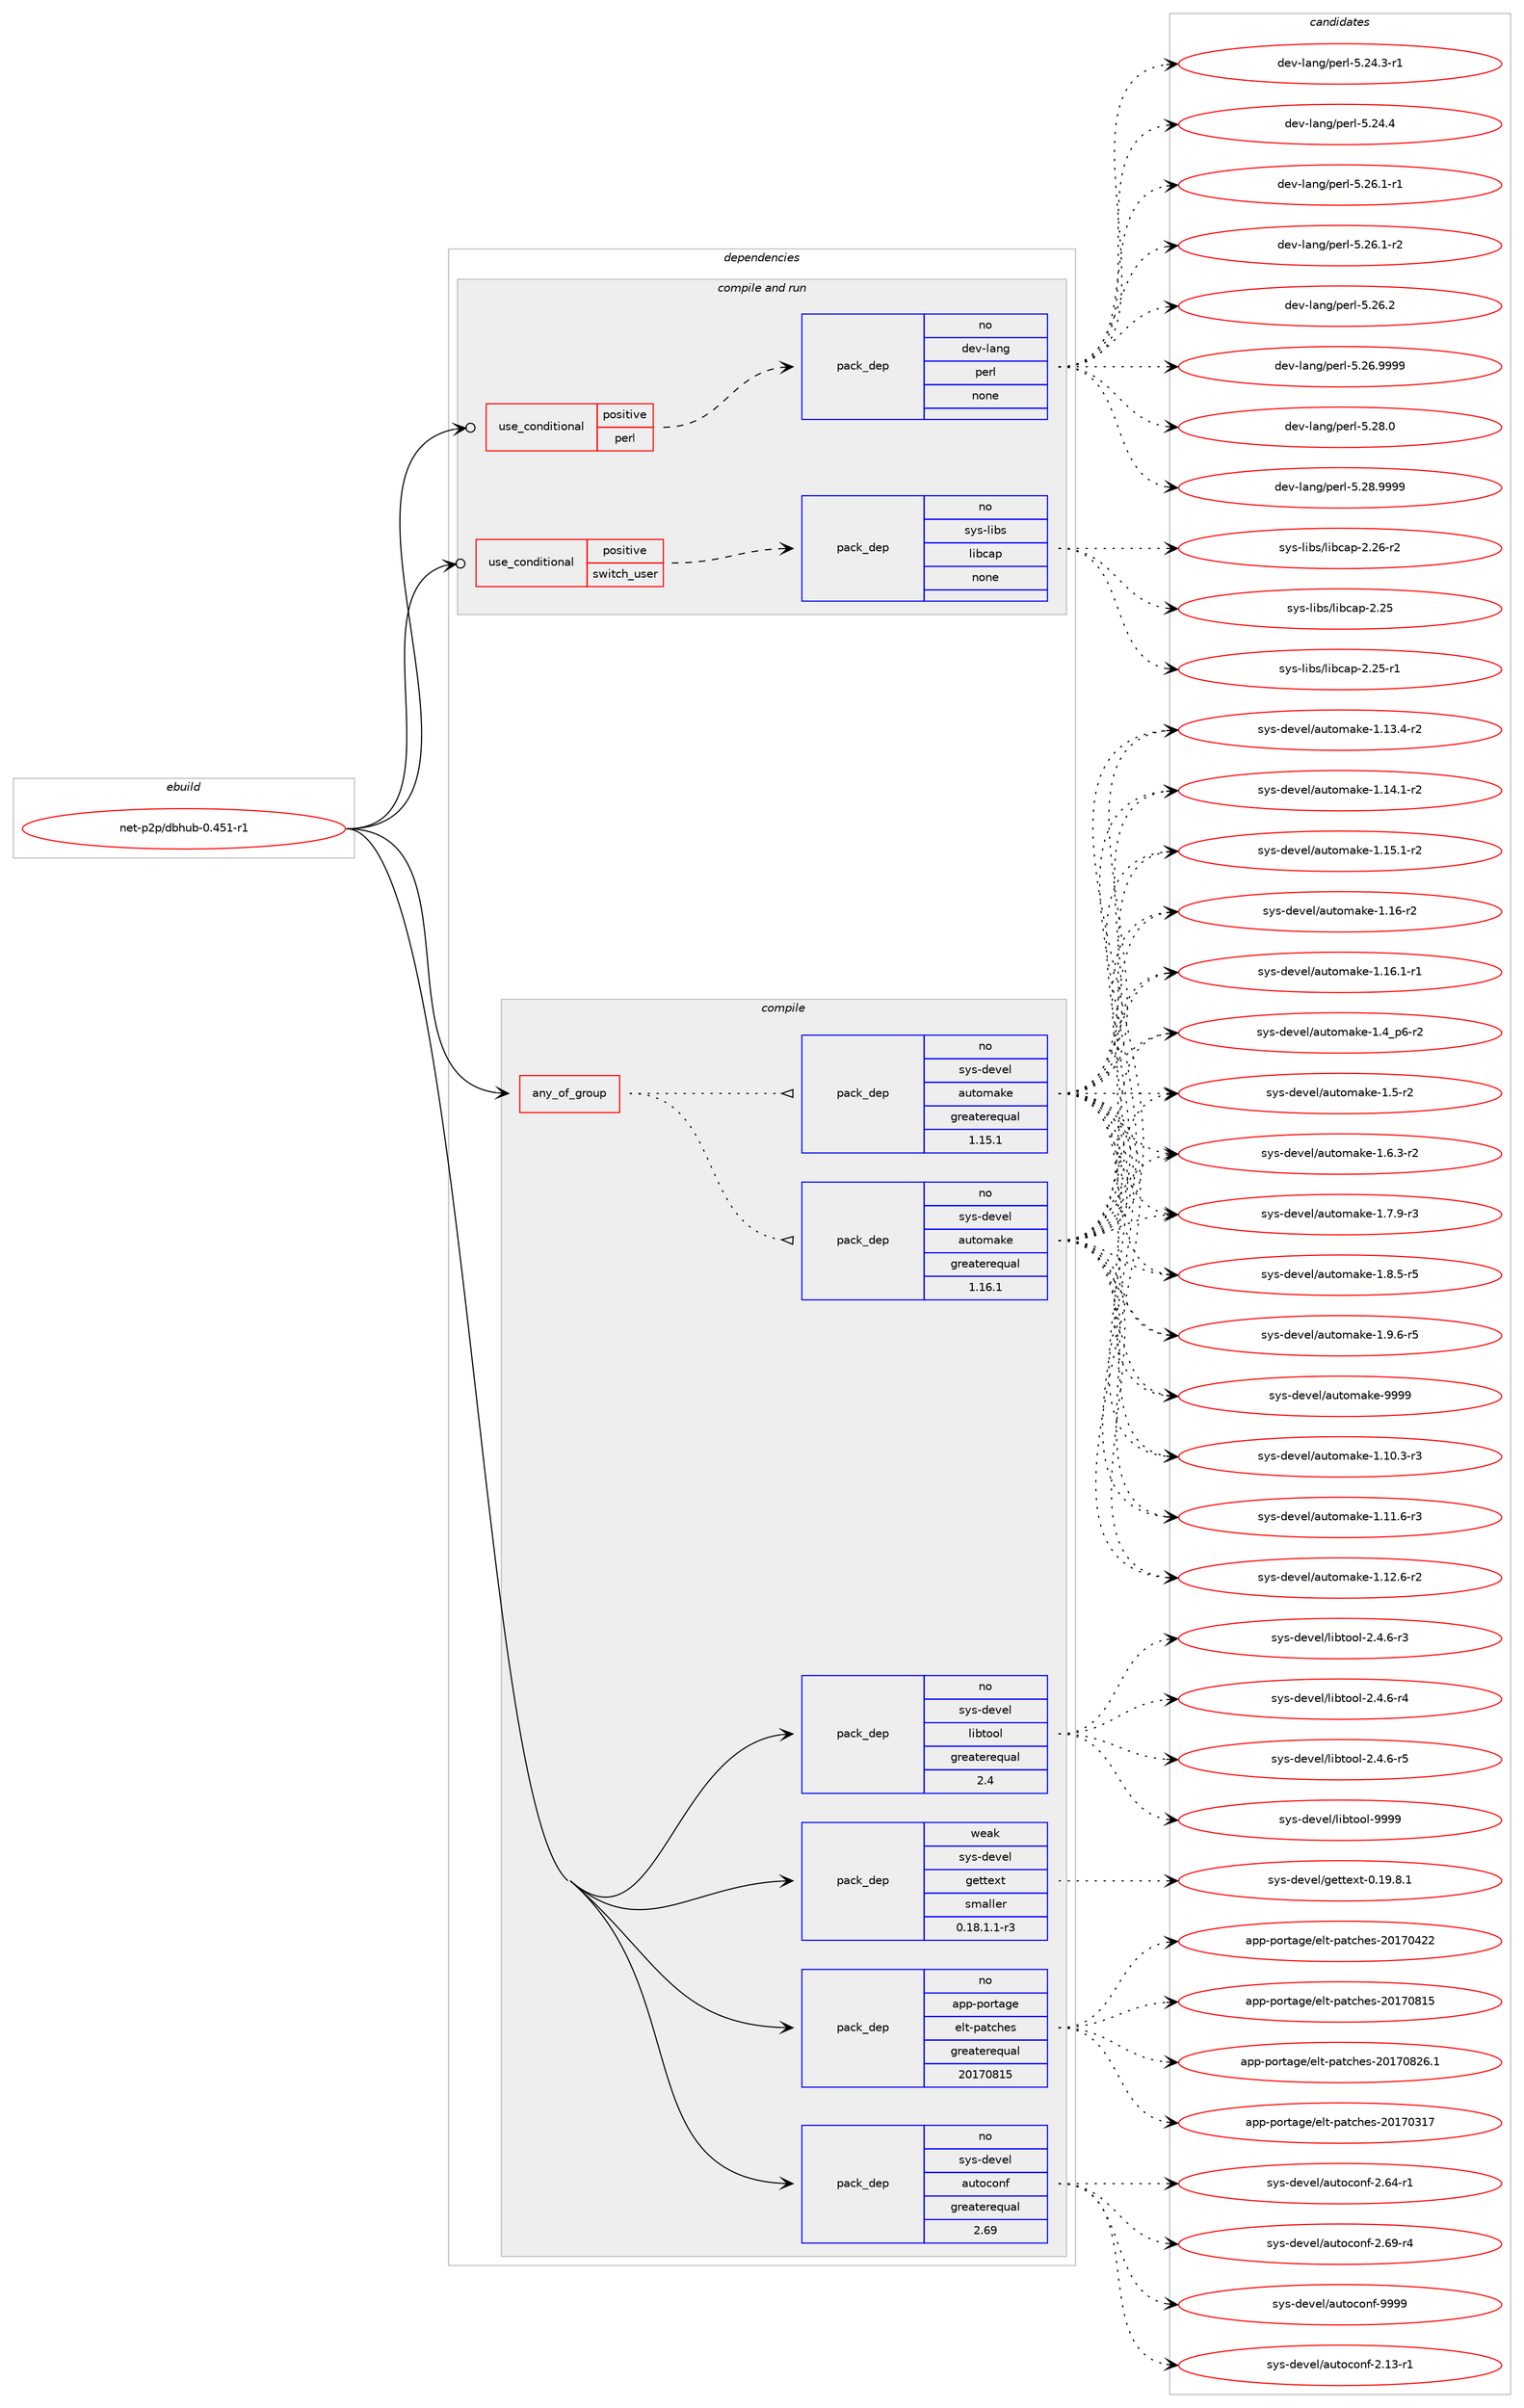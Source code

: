 digraph prolog {

# *************
# Graph options
# *************

newrank=true;
concentrate=true;
compound=true;
graph [rankdir=LR,fontname=Helvetica,fontsize=10,ranksep=1.5];#, ranksep=2.5, nodesep=0.2];
edge  [arrowhead=vee];
node  [fontname=Helvetica,fontsize=10];

# **********
# The ebuild
# **********

subgraph cluster_leftcol {
color=gray;
rank=same;
label=<<i>ebuild</i>>;
id [label="net-p2p/dbhub-0.451-r1", color=red, width=4, href="../net-p2p/dbhub-0.451-r1.svg"];
}

# ****************
# The dependencies
# ****************

subgraph cluster_midcol {
color=gray;
label=<<i>dependencies</i>>;
subgraph cluster_compile {
fillcolor="#eeeeee";
style=filled;
label=<<i>compile</i>>;
subgraph any26543 {
dependency1675308 [label=<<TABLE BORDER="0" CELLBORDER="1" CELLSPACING="0" CELLPADDING="4"><TR><TD CELLPADDING="10">any_of_group</TD></TR></TABLE>>, shape=none, color=red];subgraph pack1197981 {
dependency1675309 [label=<<TABLE BORDER="0" CELLBORDER="1" CELLSPACING="0" CELLPADDING="4" WIDTH="220"><TR><TD ROWSPAN="6" CELLPADDING="30">pack_dep</TD></TR><TR><TD WIDTH="110">no</TD></TR><TR><TD>sys-devel</TD></TR><TR><TD>automake</TD></TR><TR><TD>greaterequal</TD></TR><TR><TD>1.16.1</TD></TR></TABLE>>, shape=none, color=blue];
}
dependency1675308:e -> dependency1675309:w [weight=20,style="dotted",arrowhead="oinv"];
subgraph pack1197982 {
dependency1675310 [label=<<TABLE BORDER="0" CELLBORDER="1" CELLSPACING="0" CELLPADDING="4" WIDTH="220"><TR><TD ROWSPAN="6" CELLPADDING="30">pack_dep</TD></TR><TR><TD WIDTH="110">no</TD></TR><TR><TD>sys-devel</TD></TR><TR><TD>automake</TD></TR><TR><TD>greaterequal</TD></TR><TR><TD>1.15.1</TD></TR></TABLE>>, shape=none, color=blue];
}
dependency1675308:e -> dependency1675310:w [weight=20,style="dotted",arrowhead="oinv"];
}
id:e -> dependency1675308:w [weight=20,style="solid",arrowhead="vee"];
subgraph pack1197983 {
dependency1675311 [label=<<TABLE BORDER="0" CELLBORDER="1" CELLSPACING="0" CELLPADDING="4" WIDTH="220"><TR><TD ROWSPAN="6" CELLPADDING="30">pack_dep</TD></TR><TR><TD WIDTH="110">no</TD></TR><TR><TD>app-portage</TD></TR><TR><TD>elt-patches</TD></TR><TR><TD>greaterequal</TD></TR><TR><TD>20170815</TD></TR></TABLE>>, shape=none, color=blue];
}
id:e -> dependency1675311:w [weight=20,style="solid",arrowhead="vee"];
subgraph pack1197984 {
dependency1675312 [label=<<TABLE BORDER="0" CELLBORDER="1" CELLSPACING="0" CELLPADDING="4" WIDTH="220"><TR><TD ROWSPAN="6" CELLPADDING="30">pack_dep</TD></TR><TR><TD WIDTH="110">no</TD></TR><TR><TD>sys-devel</TD></TR><TR><TD>autoconf</TD></TR><TR><TD>greaterequal</TD></TR><TR><TD>2.69</TD></TR></TABLE>>, shape=none, color=blue];
}
id:e -> dependency1675312:w [weight=20,style="solid",arrowhead="vee"];
subgraph pack1197985 {
dependency1675313 [label=<<TABLE BORDER="0" CELLBORDER="1" CELLSPACING="0" CELLPADDING="4" WIDTH="220"><TR><TD ROWSPAN="6" CELLPADDING="30">pack_dep</TD></TR><TR><TD WIDTH="110">no</TD></TR><TR><TD>sys-devel</TD></TR><TR><TD>libtool</TD></TR><TR><TD>greaterequal</TD></TR><TR><TD>2.4</TD></TR></TABLE>>, shape=none, color=blue];
}
id:e -> dependency1675313:w [weight=20,style="solid",arrowhead="vee"];
subgraph pack1197986 {
dependency1675314 [label=<<TABLE BORDER="0" CELLBORDER="1" CELLSPACING="0" CELLPADDING="4" WIDTH="220"><TR><TD ROWSPAN="6" CELLPADDING="30">pack_dep</TD></TR><TR><TD WIDTH="110">weak</TD></TR><TR><TD>sys-devel</TD></TR><TR><TD>gettext</TD></TR><TR><TD>smaller</TD></TR><TR><TD>0.18.1.1-r3</TD></TR></TABLE>>, shape=none, color=blue];
}
id:e -> dependency1675314:w [weight=20,style="solid",arrowhead="vee"];
}
subgraph cluster_compileandrun {
fillcolor="#eeeeee";
style=filled;
label=<<i>compile and run</i>>;
subgraph cond449954 {
dependency1675315 [label=<<TABLE BORDER="0" CELLBORDER="1" CELLSPACING="0" CELLPADDING="4"><TR><TD ROWSPAN="3" CELLPADDING="10">use_conditional</TD></TR><TR><TD>positive</TD></TR><TR><TD>perl</TD></TR></TABLE>>, shape=none, color=red];
subgraph pack1197987 {
dependency1675316 [label=<<TABLE BORDER="0" CELLBORDER="1" CELLSPACING="0" CELLPADDING="4" WIDTH="220"><TR><TD ROWSPAN="6" CELLPADDING="30">pack_dep</TD></TR><TR><TD WIDTH="110">no</TD></TR><TR><TD>dev-lang</TD></TR><TR><TD>perl</TD></TR><TR><TD>none</TD></TR><TR><TD></TD></TR></TABLE>>, shape=none, color=blue];
}
dependency1675315:e -> dependency1675316:w [weight=20,style="dashed",arrowhead="vee"];
}
id:e -> dependency1675315:w [weight=20,style="solid",arrowhead="odotvee"];
subgraph cond449955 {
dependency1675317 [label=<<TABLE BORDER="0" CELLBORDER="1" CELLSPACING="0" CELLPADDING="4"><TR><TD ROWSPAN="3" CELLPADDING="10">use_conditional</TD></TR><TR><TD>positive</TD></TR><TR><TD>switch_user</TD></TR></TABLE>>, shape=none, color=red];
subgraph pack1197988 {
dependency1675318 [label=<<TABLE BORDER="0" CELLBORDER="1" CELLSPACING="0" CELLPADDING="4" WIDTH="220"><TR><TD ROWSPAN="6" CELLPADDING="30">pack_dep</TD></TR><TR><TD WIDTH="110">no</TD></TR><TR><TD>sys-libs</TD></TR><TR><TD>libcap</TD></TR><TR><TD>none</TD></TR><TR><TD></TD></TR></TABLE>>, shape=none, color=blue];
}
dependency1675317:e -> dependency1675318:w [weight=20,style="dashed",arrowhead="vee"];
}
id:e -> dependency1675317:w [weight=20,style="solid",arrowhead="odotvee"];
}
subgraph cluster_run {
fillcolor="#eeeeee";
style=filled;
label=<<i>run</i>>;
}
}

# **************
# The candidates
# **************

subgraph cluster_choices {
rank=same;
color=gray;
label=<<i>candidates</i>>;

subgraph choice1197981 {
color=black;
nodesep=1;
choice11512111545100101118101108479711711611110997107101454946494846514511451 [label="sys-devel/automake-1.10.3-r3", color=red, width=4,href="../sys-devel/automake-1.10.3-r3.svg"];
choice11512111545100101118101108479711711611110997107101454946494946544511451 [label="sys-devel/automake-1.11.6-r3", color=red, width=4,href="../sys-devel/automake-1.11.6-r3.svg"];
choice11512111545100101118101108479711711611110997107101454946495046544511450 [label="sys-devel/automake-1.12.6-r2", color=red, width=4,href="../sys-devel/automake-1.12.6-r2.svg"];
choice11512111545100101118101108479711711611110997107101454946495146524511450 [label="sys-devel/automake-1.13.4-r2", color=red, width=4,href="../sys-devel/automake-1.13.4-r2.svg"];
choice11512111545100101118101108479711711611110997107101454946495246494511450 [label="sys-devel/automake-1.14.1-r2", color=red, width=4,href="../sys-devel/automake-1.14.1-r2.svg"];
choice11512111545100101118101108479711711611110997107101454946495346494511450 [label="sys-devel/automake-1.15.1-r2", color=red, width=4,href="../sys-devel/automake-1.15.1-r2.svg"];
choice1151211154510010111810110847971171161111099710710145494649544511450 [label="sys-devel/automake-1.16-r2", color=red, width=4,href="../sys-devel/automake-1.16-r2.svg"];
choice11512111545100101118101108479711711611110997107101454946495446494511449 [label="sys-devel/automake-1.16.1-r1", color=red, width=4,href="../sys-devel/automake-1.16.1-r1.svg"];
choice115121115451001011181011084797117116111109971071014549465295112544511450 [label="sys-devel/automake-1.4_p6-r2", color=red, width=4,href="../sys-devel/automake-1.4_p6-r2.svg"];
choice11512111545100101118101108479711711611110997107101454946534511450 [label="sys-devel/automake-1.5-r2", color=red, width=4,href="../sys-devel/automake-1.5-r2.svg"];
choice115121115451001011181011084797117116111109971071014549465446514511450 [label="sys-devel/automake-1.6.3-r2", color=red, width=4,href="../sys-devel/automake-1.6.3-r2.svg"];
choice115121115451001011181011084797117116111109971071014549465546574511451 [label="sys-devel/automake-1.7.9-r3", color=red, width=4,href="../sys-devel/automake-1.7.9-r3.svg"];
choice115121115451001011181011084797117116111109971071014549465646534511453 [label="sys-devel/automake-1.8.5-r5", color=red, width=4,href="../sys-devel/automake-1.8.5-r5.svg"];
choice115121115451001011181011084797117116111109971071014549465746544511453 [label="sys-devel/automake-1.9.6-r5", color=red, width=4,href="../sys-devel/automake-1.9.6-r5.svg"];
choice115121115451001011181011084797117116111109971071014557575757 [label="sys-devel/automake-9999", color=red, width=4,href="../sys-devel/automake-9999.svg"];
dependency1675309:e -> choice11512111545100101118101108479711711611110997107101454946494846514511451:w [style=dotted,weight="100"];
dependency1675309:e -> choice11512111545100101118101108479711711611110997107101454946494946544511451:w [style=dotted,weight="100"];
dependency1675309:e -> choice11512111545100101118101108479711711611110997107101454946495046544511450:w [style=dotted,weight="100"];
dependency1675309:e -> choice11512111545100101118101108479711711611110997107101454946495146524511450:w [style=dotted,weight="100"];
dependency1675309:e -> choice11512111545100101118101108479711711611110997107101454946495246494511450:w [style=dotted,weight="100"];
dependency1675309:e -> choice11512111545100101118101108479711711611110997107101454946495346494511450:w [style=dotted,weight="100"];
dependency1675309:e -> choice1151211154510010111810110847971171161111099710710145494649544511450:w [style=dotted,weight="100"];
dependency1675309:e -> choice11512111545100101118101108479711711611110997107101454946495446494511449:w [style=dotted,weight="100"];
dependency1675309:e -> choice115121115451001011181011084797117116111109971071014549465295112544511450:w [style=dotted,weight="100"];
dependency1675309:e -> choice11512111545100101118101108479711711611110997107101454946534511450:w [style=dotted,weight="100"];
dependency1675309:e -> choice115121115451001011181011084797117116111109971071014549465446514511450:w [style=dotted,weight="100"];
dependency1675309:e -> choice115121115451001011181011084797117116111109971071014549465546574511451:w [style=dotted,weight="100"];
dependency1675309:e -> choice115121115451001011181011084797117116111109971071014549465646534511453:w [style=dotted,weight="100"];
dependency1675309:e -> choice115121115451001011181011084797117116111109971071014549465746544511453:w [style=dotted,weight="100"];
dependency1675309:e -> choice115121115451001011181011084797117116111109971071014557575757:w [style=dotted,weight="100"];
}
subgraph choice1197982 {
color=black;
nodesep=1;
choice11512111545100101118101108479711711611110997107101454946494846514511451 [label="sys-devel/automake-1.10.3-r3", color=red, width=4,href="../sys-devel/automake-1.10.3-r3.svg"];
choice11512111545100101118101108479711711611110997107101454946494946544511451 [label="sys-devel/automake-1.11.6-r3", color=red, width=4,href="../sys-devel/automake-1.11.6-r3.svg"];
choice11512111545100101118101108479711711611110997107101454946495046544511450 [label="sys-devel/automake-1.12.6-r2", color=red, width=4,href="../sys-devel/automake-1.12.6-r2.svg"];
choice11512111545100101118101108479711711611110997107101454946495146524511450 [label="sys-devel/automake-1.13.4-r2", color=red, width=4,href="../sys-devel/automake-1.13.4-r2.svg"];
choice11512111545100101118101108479711711611110997107101454946495246494511450 [label="sys-devel/automake-1.14.1-r2", color=red, width=4,href="../sys-devel/automake-1.14.1-r2.svg"];
choice11512111545100101118101108479711711611110997107101454946495346494511450 [label="sys-devel/automake-1.15.1-r2", color=red, width=4,href="../sys-devel/automake-1.15.1-r2.svg"];
choice1151211154510010111810110847971171161111099710710145494649544511450 [label="sys-devel/automake-1.16-r2", color=red, width=4,href="../sys-devel/automake-1.16-r2.svg"];
choice11512111545100101118101108479711711611110997107101454946495446494511449 [label="sys-devel/automake-1.16.1-r1", color=red, width=4,href="../sys-devel/automake-1.16.1-r1.svg"];
choice115121115451001011181011084797117116111109971071014549465295112544511450 [label="sys-devel/automake-1.4_p6-r2", color=red, width=4,href="../sys-devel/automake-1.4_p6-r2.svg"];
choice11512111545100101118101108479711711611110997107101454946534511450 [label="sys-devel/automake-1.5-r2", color=red, width=4,href="../sys-devel/automake-1.5-r2.svg"];
choice115121115451001011181011084797117116111109971071014549465446514511450 [label="sys-devel/automake-1.6.3-r2", color=red, width=4,href="../sys-devel/automake-1.6.3-r2.svg"];
choice115121115451001011181011084797117116111109971071014549465546574511451 [label="sys-devel/automake-1.7.9-r3", color=red, width=4,href="../sys-devel/automake-1.7.9-r3.svg"];
choice115121115451001011181011084797117116111109971071014549465646534511453 [label="sys-devel/automake-1.8.5-r5", color=red, width=4,href="../sys-devel/automake-1.8.5-r5.svg"];
choice115121115451001011181011084797117116111109971071014549465746544511453 [label="sys-devel/automake-1.9.6-r5", color=red, width=4,href="../sys-devel/automake-1.9.6-r5.svg"];
choice115121115451001011181011084797117116111109971071014557575757 [label="sys-devel/automake-9999", color=red, width=4,href="../sys-devel/automake-9999.svg"];
dependency1675310:e -> choice11512111545100101118101108479711711611110997107101454946494846514511451:w [style=dotted,weight="100"];
dependency1675310:e -> choice11512111545100101118101108479711711611110997107101454946494946544511451:w [style=dotted,weight="100"];
dependency1675310:e -> choice11512111545100101118101108479711711611110997107101454946495046544511450:w [style=dotted,weight="100"];
dependency1675310:e -> choice11512111545100101118101108479711711611110997107101454946495146524511450:w [style=dotted,weight="100"];
dependency1675310:e -> choice11512111545100101118101108479711711611110997107101454946495246494511450:w [style=dotted,weight="100"];
dependency1675310:e -> choice11512111545100101118101108479711711611110997107101454946495346494511450:w [style=dotted,weight="100"];
dependency1675310:e -> choice1151211154510010111810110847971171161111099710710145494649544511450:w [style=dotted,weight="100"];
dependency1675310:e -> choice11512111545100101118101108479711711611110997107101454946495446494511449:w [style=dotted,weight="100"];
dependency1675310:e -> choice115121115451001011181011084797117116111109971071014549465295112544511450:w [style=dotted,weight="100"];
dependency1675310:e -> choice11512111545100101118101108479711711611110997107101454946534511450:w [style=dotted,weight="100"];
dependency1675310:e -> choice115121115451001011181011084797117116111109971071014549465446514511450:w [style=dotted,weight="100"];
dependency1675310:e -> choice115121115451001011181011084797117116111109971071014549465546574511451:w [style=dotted,weight="100"];
dependency1675310:e -> choice115121115451001011181011084797117116111109971071014549465646534511453:w [style=dotted,weight="100"];
dependency1675310:e -> choice115121115451001011181011084797117116111109971071014549465746544511453:w [style=dotted,weight="100"];
dependency1675310:e -> choice115121115451001011181011084797117116111109971071014557575757:w [style=dotted,weight="100"];
}
subgraph choice1197983 {
color=black;
nodesep=1;
choice97112112451121111141169710310147101108116451129711699104101115455048495548514955 [label="app-portage/elt-patches-20170317", color=red, width=4,href="../app-portage/elt-patches-20170317.svg"];
choice97112112451121111141169710310147101108116451129711699104101115455048495548525050 [label="app-portage/elt-patches-20170422", color=red, width=4,href="../app-portage/elt-patches-20170422.svg"];
choice97112112451121111141169710310147101108116451129711699104101115455048495548564953 [label="app-portage/elt-patches-20170815", color=red, width=4,href="../app-portage/elt-patches-20170815.svg"];
choice971121124511211111411697103101471011081164511297116991041011154550484955485650544649 [label="app-portage/elt-patches-20170826.1", color=red, width=4,href="../app-portage/elt-patches-20170826.1.svg"];
dependency1675311:e -> choice97112112451121111141169710310147101108116451129711699104101115455048495548514955:w [style=dotted,weight="100"];
dependency1675311:e -> choice97112112451121111141169710310147101108116451129711699104101115455048495548525050:w [style=dotted,weight="100"];
dependency1675311:e -> choice97112112451121111141169710310147101108116451129711699104101115455048495548564953:w [style=dotted,weight="100"];
dependency1675311:e -> choice971121124511211111411697103101471011081164511297116991041011154550484955485650544649:w [style=dotted,weight="100"];
}
subgraph choice1197984 {
color=black;
nodesep=1;
choice1151211154510010111810110847971171161119911111010245504649514511449 [label="sys-devel/autoconf-2.13-r1", color=red, width=4,href="../sys-devel/autoconf-2.13-r1.svg"];
choice1151211154510010111810110847971171161119911111010245504654524511449 [label="sys-devel/autoconf-2.64-r1", color=red, width=4,href="../sys-devel/autoconf-2.64-r1.svg"];
choice1151211154510010111810110847971171161119911111010245504654574511452 [label="sys-devel/autoconf-2.69-r4", color=red, width=4,href="../sys-devel/autoconf-2.69-r4.svg"];
choice115121115451001011181011084797117116111991111101024557575757 [label="sys-devel/autoconf-9999", color=red, width=4,href="../sys-devel/autoconf-9999.svg"];
dependency1675312:e -> choice1151211154510010111810110847971171161119911111010245504649514511449:w [style=dotted,weight="100"];
dependency1675312:e -> choice1151211154510010111810110847971171161119911111010245504654524511449:w [style=dotted,weight="100"];
dependency1675312:e -> choice1151211154510010111810110847971171161119911111010245504654574511452:w [style=dotted,weight="100"];
dependency1675312:e -> choice115121115451001011181011084797117116111991111101024557575757:w [style=dotted,weight="100"];
}
subgraph choice1197985 {
color=black;
nodesep=1;
choice1151211154510010111810110847108105981161111111084550465246544511451 [label="sys-devel/libtool-2.4.6-r3", color=red, width=4,href="../sys-devel/libtool-2.4.6-r3.svg"];
choice1151211154510010111810110847108105981161111111084550465246544511452 [label="sys-devel/libtool-2.4.6-r4", color=red, width=4,href="../sys-devel/libtool-2.4.6-r4.svg"];
choice1151211154510010111810110847108105981161111111084550465246544511453 [label="sys-devel/libtool-2.4.6-r5", color=red, width=4,href="../sys-devel/libtool-2.4.6-r5.svg"];
choice1151211154510010111810110847108105981161111111084557575757 [label="sys-devel/libtool-9999", color=red, width=4,href="../sys-devel/libtool-9999.svg"];
dependency1675313:e -> choice1151211154510010111810110847108105981161111111084550465246544511451:w [style=dotted,weight="100"];
dependency1675313:e -> choice1151211154510010111810110847108105981161111111084550465246544511452:w [style=dotted,weight="100"];
dependency1675313:e -> choice1151211154510010111810110847108105981161111111084550465246544511453:w [style=dotted,weight="100"];
dependency1675313:e -> choice1151211154510010111810110847108105981161111111084557575757:w [style=dotted,weight="100"];
}
subgraph choice1197986 {
color=black;
nodesep=1;
choice1151211154510010111810110847103101116116101120116454846495746564649 [label="sys-devel/gettext-0.19.8.1", color=red, width=4,href="../sys-devel/gettext-0.19.8.1.svg"];
dependency1675314:e -> choice1151211154510010111810110847103101116116101120116454846495746564649:w [style=dotted,weight="100"];
}
subgraph choice1197987 {
color=black;
nodesep=1;
choice100101118451089711010347112101114108455346505246514511449 [label="dev-lang/perl-5.24.3-r1", color=red, width=4,href="../dev-lang/perl-5.24.3-r1.svg"];
choice10010111845108971101034711210111410845534650524652 [label="dev-lang/perl-5.24.4", color=red, width=4,href="../dev-lang/perl-5.24.4.svg"];
choice100101118451089711010347112101114108455346505446494511449 [label="dev-lang/perl-5.26.1-r1", color=red, width=4,href="../dev-lang/perl-5.26.1-r1.svg"];
choice100101118451089711010347112101114108455346505446494511450 [label="dev-lang/perl-5.26.1-r2", color=red, width=4,href="../dev-lang/perl-5.26.1-r2.svg"];
choice10010111845108971101034711210111410845534650544650 [label="dev-lang/perl-5.26.2", color=red, width=4,href="../dev-lang/perl-5.26.2.svg"];
choice10010111845108971101034711210111410845534650544657575757 [label="dev-lang/perl-5.26.9999", color=red, width=4,href="../dev-lang/perl-5.26.9999.svg"];
choice10010111845108971101034711210111410845534650564648 [label="dev-lang/perl-5.28.0", color=red, width=4,href="../dev-lang/perl-5.28.0.svg"];
choice10010111845108971101034711210111410845534650564657575757 [label="dev-lang/perl-5.28.9999", color=red, width=4,href="../dev-lang/perl-5.28.9999.svg"];
dependency1675316:e -> choice100101118451089711010347112101114108455346505246514511449:w [style=dotted,weight="100"];
dependency1675316:e -> choice10010111845108971101034711210111410845534650524652:w [style=dotted,weight="100"];
dependency1675316:e -> choice100101118451089711010347112101114108455346505446494511449:w [style=dotted,weight="100"];
dependency1675316:e -> choice100101118451089711010347112101114108455346505446494511450:w [style=dotted,weight="100"];
dependency1675316:e -> choice10010111845108971101034711210111410845534650544650:w [style=dotted,weight="100"];
dependency1675316:e -> choice10010111845108971101034711210111410845534650544657575757:w [style=dotted,weight="100"];
dependency1675316:e -> choice10010111845108971101034711210111410845534650564648:w [style=dotted,weight="100"];
dependency1675316:e -> choice10010111845108971101034711210111410845534650564657575757:w [style=dotted,weight="100"];
}
subgraph choice1197988 {
color=black;
nodesep=1;
choice1151211154510810598115471081059899971124550465053 [label="sys-libs/libcap-2.25", color=red, width=4,href="../sys-libs/libcap-2.25.svg"];
choice11512111545108105981154710810598999711245504650534511449 [label="sys-libs/libcap-2.25-r1", color=red, width=4,href="../sys-libs/libcap-2.25-r1.svg"];
choice11512111545108105981154710810598999711245504650544511450 [label="sys-libs/libcap-2.26-r2", color=red, width=4,href="../sys-libs/libcap-2.26-r2.svg"];
dependency1675318:e -> choice1151211154510810598115471081059899971124550465053:w [style=dotted,weight="100"];
dependency1675318:e -> choice11512111545108105981154710810598999711245504650534511449:w [style=dotted,weight="100"];
dependency1675318:e -> choice11512111545108105981154710810598999711245504650544511450:w [style=dotted,weight="100"];
}
}

}
